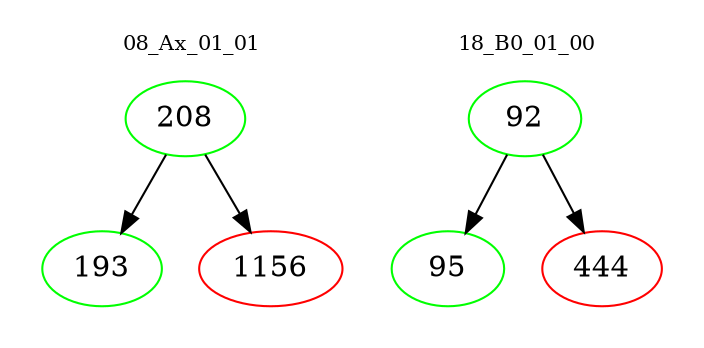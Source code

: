 digraph{
subgraph cluster_0 {
color = white
label = "08_Ax_01_01";
fontsize=10;
T0_208 [label="208", color="green"]
T0_208 -> T0_193 [color="black"]
T0_193 [label="193", color="green"]
T0_208 -> T0_1156 [color="black"]
T0_1156 [label="1156", color="red"]
}
subgraph cluster_1 {
color = white
label = "18_B0_01_00";
fontsize=10;
T1_92 [label="92", color="green"]
T1_92 -> T1_95 [color="black"]
T1_95 [label="95", color="green"]
T1_92 -> T1_444 [color="black"]
T1_444 [label="444", color="red"]
}
}
